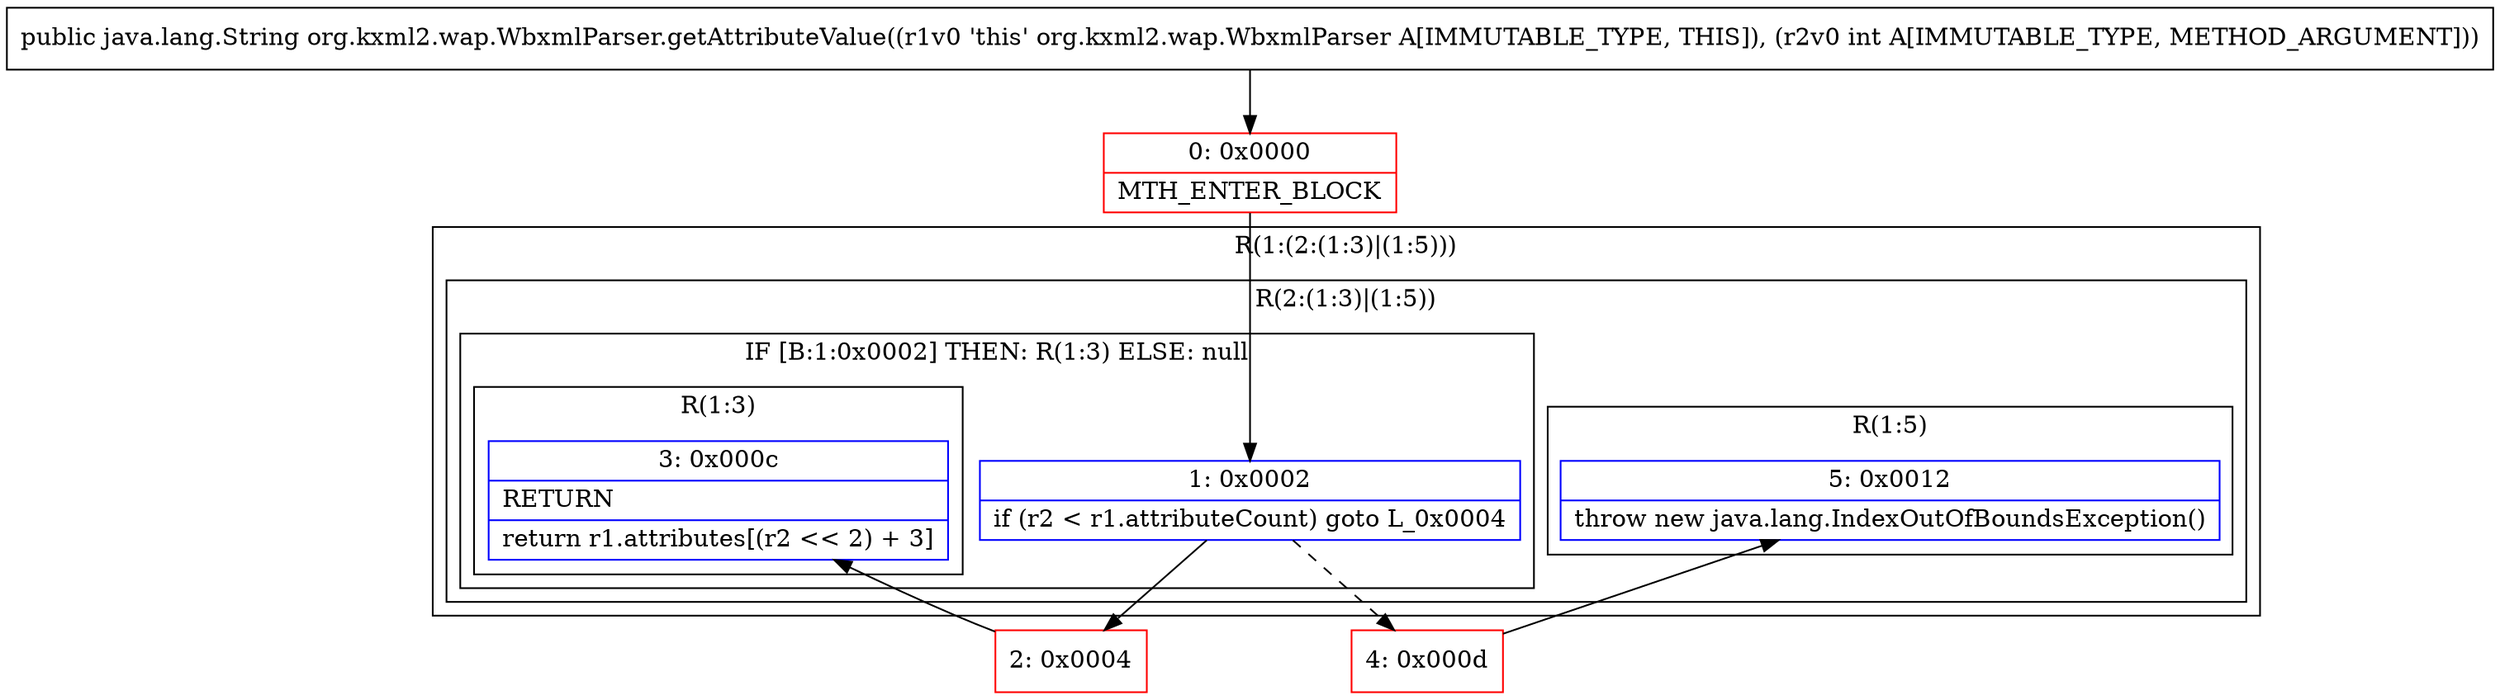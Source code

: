 digraph "CFG fororg.kxml2.wap.WbxmlParser.getAttributeValue(I)Ljava\/lang\/String;" {
subgraph cluster_Region_392806925 {
label = "R(1:(2:(1:3)|(1:5)))";
node [shape=record,color=blue];
subgraph cluster_Region_1613718657 {
label = "R(2:(1:3)|(1:5))";
node [shape=record,color=blue];
subgraph cluster_IfRegion_1331543827 {
label = "IF [B:1:0x0002] THEN: R(1:3) ELSE: null";
node [shape=record,color=blue];
Node_1 [shape=record,label="{1\:\ 0x0002|if (r2 \< r1.attributeCount) goto L_0x0004\l}"];
subgraph cluster_Region_769654875 {
label = "R(1:3)";
node [shape=record,color=blue];
Node_3 [shape=record,label="{3\:\ 0x000c|RETURN\l|return r1.attributes[(r2 \<\< 2) + 3]\l}"];
}
}
subgraph cluster_Region_1950402112 {
label = "R(1:5)";
node [shape=record,color=blue];
Node_5 [shape=record,label="{5\:\ 0x0012|throw new java.lang.IndexOutOfBoundsException()\l}"];
}
}
}
Node_0 [shape=record,color=red,label="{0\:\ 0x0000|MTH_ENTER_BLOCK\l}"];
Node_2 [shape=record,color=red,label="{2\:\ 0x0004}"];
Node_4 [shape=record,color=red,label="{4\:\ 0x000d}"];
MethodNode[shape=record,label="{public java.lang.String org.kxml2.wap.WbxmlParser.getAttributeValue((r1v0 'this' org.kxml2.wap.WbxmlParser A[IMMUTABLE_TYPE, THIS]), (r2v0 int A[IMMUTABLE_TYPE, METHOD_ARGUMENT])) }"];
MethodNode -> Node_0;
Node_1 -> Node_2;
Node_1 -> Node_4[style=dashed];
Node_0 -> Node_1;
Node_2 -> Node_3;
Node_4 -> Node_5;
}

